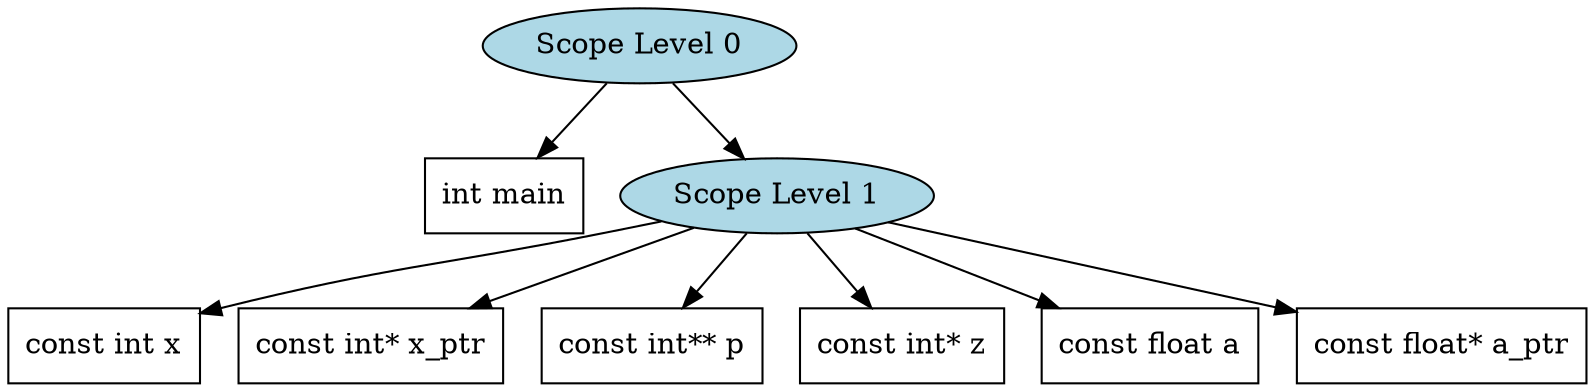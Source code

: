 digraph SymbolTable {
  node1 [label="Scope Level 0", style=filled, fillcolor=lightblue];
  node1 -> node1_main [color=black];
  node1_main [label="int main", shape=box, style=filled, fillcolor=white];
  node2 [label="Scope Level 1", style=filled, fillcolor=lightblue];
  node1 -> node2;
  node2 -> node2_x [color=black];
  node2_x [label="const int x", shape=box, style=filled, fillcolor=white];
  node2 -> node2_x_ptr [color=black];
  node2_x_ptr [label="const int* x_ptr", shape=box, style=filled, fillcolor=white];
  node2 -> node2_p [color=black];
  node2_p [label="const int** p", shape=box, style=filled, fillcolor=white];
  node2 -> node2_z [color=black];
  node2_z [label="const int* z", shape=box, style=filled, fillcolor=white];
  node2 -> node2_a [color=black];
  node2_a [label="const float a", shape=box, style=filled, fillcolor=white];
  node2 -> node2_a_ptr [color=black];
  node2_a_ptr [label="const float* a_ptr", shape=box, style=filled, fillcolor=white];
}
